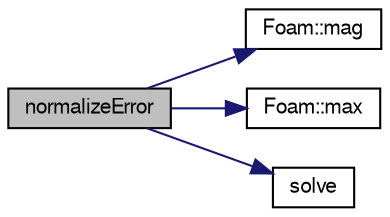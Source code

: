 digraph "normalizeError"
{
  bgcolor="transparent";
  edge [fontname="FreeSans",fontsize="10",labelfontname="FreeSans",labelfontsize="10"];
  node [fontname="FreeSans",fontsize="10",shape=record];
  rankdir="LR";
  Node15 [label="normalizeError",height=0.2,width=0.4,color="black", fillcolor="grey75", style="filled", fontcolor="black"];
  Node15 -> Node16 [color="midnightblue",fontsize="10",style="solid",fontname="FreeSans"];
  Node16 [label="Foam::mag",height=0.2,width=0.4,color="black",URL="$a21124.html#a929da2a3fdcf3dacbbe0487d3a330dae"];
  Node15 -> Node17 [color="midnightblue",fontsize="10",style="solid",fontname="FreeSans"];
  Node17 [label="Foam::max",height=0.2,width=0.4,color="black",URL="$a21124.html#ac993e906cf2774ae77e666bc24e81733"];
  Node15 -> Node18 [color="midnightblue",fontsize="10",style="solid",fontname="FreeSans"];
  Node18 [label="solve",height=0.2,width=0.4,color="black",URL="$a25554.html#a940b54b858d50bc9de4620537dfe2a22",tooltip="Solve the ODE system as far as possible upto dxTry. "];
}
